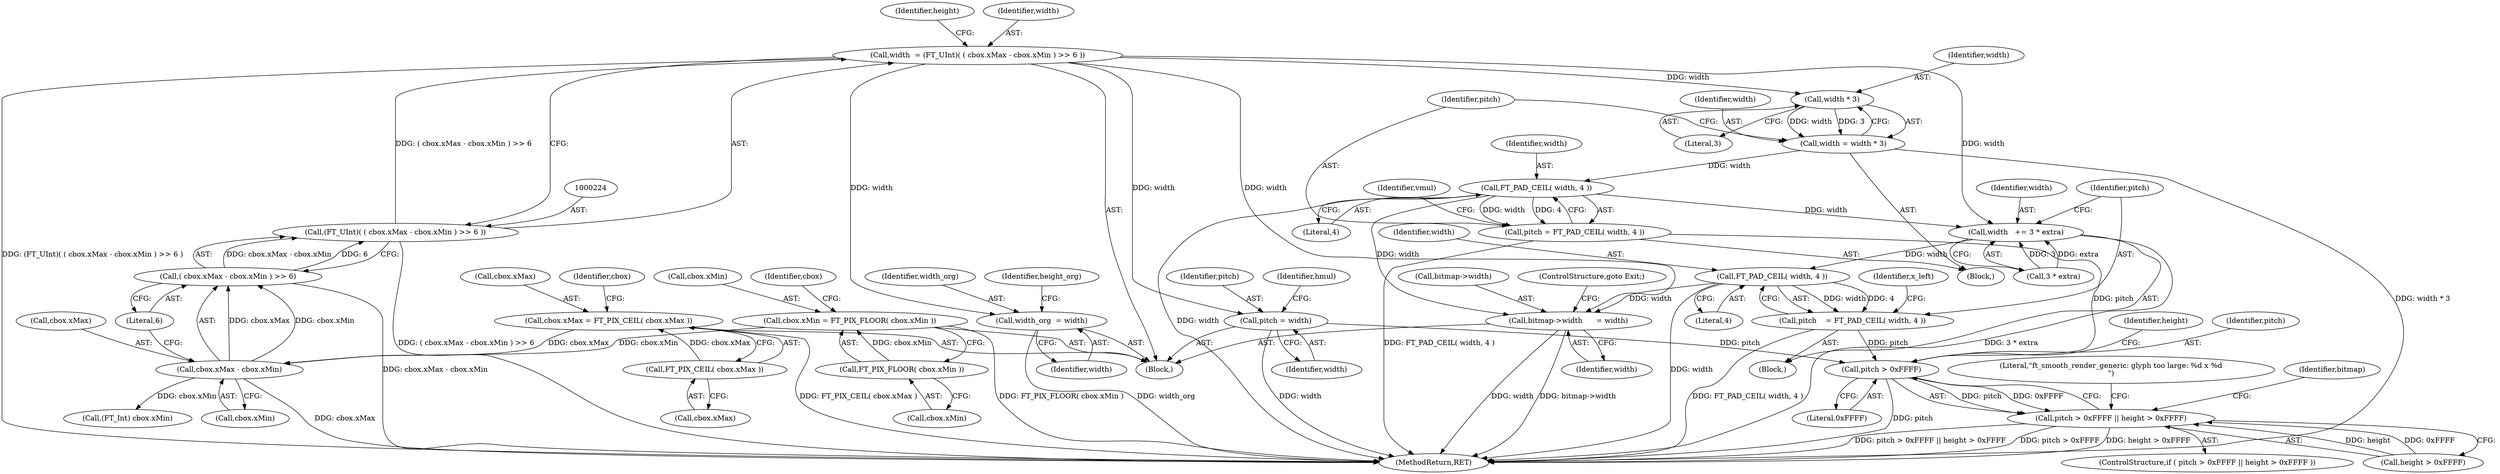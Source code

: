 digraph "0_savannah_79972af4f0485a11dcb19551356c45245749fc5b@integer" {
"1000221" [label="(Call,width  = (FT_UInt)( ( cbox.xMax - cbox.xMin ) >> 6 ))"];
"1000223" [label="(Call,(FT_UInt)( ( cbox.xMax - cbox.xMin ) >> 6 ))"];
"1000225" [label="(Call,( cbox.xMax - cbox.xMin ) >> 6)"];
"1000226" [label="(Call,cbox.xMax - cbox.xMin)"];
"1000205" [label="(Call,cbox.xMax = FT_PIX_CEIL( cbox.xMax ))"];
"1000209" [label="(Call,FT_PIX_CEIL( cbox.xMax ))"];
"1000189" [label="(Call,cbox.xMin = FT_PIX_FLOOR( cbox.xMin ))"];
"1000193" [label="(Call,FT_PIX_FLOOR( cbox.xMin ))"];
"1000260" [label="(Call,width_org  = width)"];
"1000286" [label="(Call,pitch = width)"];
"1000401" [label="(Call,pitch > 0xFFFF)"];
"1000400" [label="(Call,pitch > 0xFFFF || height > 0xFFFF)"];
"1000294" [label="(Call,width * 3)"];
"1000292" [label="(Call,width = width * 3)"];
"1000299" [label="(Call,FT_PAD_CEIL( width, 4 ))"];
"1000297" [label="(Call,pitch = FT_PAD_CEIL( width, 4 ))"];
"1000364" [label="(Call,width   += 3 * extra)"];
"1000371" [label="(Call,FT_PAD_CEIL( width, 4 ))"];
"1000369" [label="(Call,pitch    = FT_PAD_CEIL( width, 4 ))"];
"1000426" [label="(Call,bitmap->width      = width)"];
"1000205" [label="(Call,cbox.xMax = FT_PIX_CEIL( cbox.xMax ))"];
"1000371" [label="(Call,FT_PAD_CEIL( width, 4 ))"];
"1000189" [label="(Call,cbox.xMin = FT_PIX_FLOOR( cbox.xMin ))"];
"1000260" [label="(Call,width_org  = width)"];
"1000287" [label="(Identifier,pitch)"];
"1000399" [label="(ControlStructure,if ( pitch > 0xFFFF || height > 0xFFFF ))"];
"1000300" [label="(Identifier,width)"];
"1000372" [label="(Identifier,width)"];
"1000227" [label="(Call,cbox.xMax)"];
"1000190" [label="(Call,cbox.xMin)"];
"1000609" [label="(MethodReturn,RET)"];
"1000309" [label="(Call,(FT_Int) cbox.xMin)"];
"1000369" [label="(Call,pitch    = FT_PAD_CEIL( width, 4 ))"];
"1000261" [label="(Identifier,width_org)"];
"1000193" [label="(Call,FT_PIX_FLOOR( cbox.xMin ))"];
"1000401" [label="(Call,pitch > 0xFFFF)"];
"1000119" [label="(Block,)"];
"1000365" [label="(Identifier,width)"];
"1000402" [label="(Identifier,pitch)"];
"1000426" [label="(Call,bitmap->width      = width)"];
"1000296" [label="(Literal,3)"];
"1000294" [label="(Call,width * 3)"];
"1000373" [label="(Literal,4)"];
"1000293" [label="(Identifier,width)"];
"1000301" [label="(Literal,4)"];
"1000364" [label="(Call,width   += 3 * extra)"];
"1000226" [label="(Call,cbox.xMax - cbox.xMin)"];
"1000298" [label="(Identifier,pitch)"];
"1000233" [label="(Literal,6)"];
"1000206" [label="(Call,cbox.xMax)"];
"1000225" [label="(Call,( cbox.xMax - cbox.xMin ) >> 6)"];
"1000366" [label="(Call,3 * extra)"];
"1000427" [label="(Call,bitmap->width)"];
"1000209" [label="(Call,FT_PIX_CEIL( cbox.xMax ))"];
"1000235" [label="(Identifier,height)"];
"1000262" [label="(Identifier,width)"];
"1000299" [label="(Call,FT_PAD_CEIL( width, 4 ))"];
"1000405" [label="(Identifier,height)"];
"1000404" [label="(Call,height > 0xFFFF)"];
"1000410" [label="(Literal,\"ft_smooth_render_generic: glyph too large: %d x %d\n\")"];
"1000288" [label="(Identifier,width)"];
"1000295" [label="(Identifier,width)"];
"1000290" [label="(Identifier,hmul)"];
"1000264" [label="(Identifier,height_org)"];
"1000356" [label="(Block,)"];
"1000222" [label="(Identifier,width)"];
"1000221" [label="(Call,width  = (FT_UInt)( ( cbox.xMax - cbox.xMin ) >> 6 ))"];
"1000215" [label="(Identifier,cbox)"];
"1000292" [label="(Call,width = width * 3)"];
"1000199" [label="(Identifier,cbox)"];
"1000291" [label="(Block,)"];
"1000370" [label="(Identifier,pitch)"];
"1000286" [label="(Call,pitch = width)"];
"1000230" [label="(Call,cbox.xMin)"];
"1000194" [label="(Call,cbox.xMin)"];
"1000303" [label="(Identifier,vmul)"];
"1000431" [label="(ControlStructure,goto Exit;)"];
"1000375" [label="(Identifier,x_left)"];
"1000400" [label="(Call,pitch > 0xFFFF || height > 0xFFFF)"];
"1000223" [label="(Call,(FT_UInt)( ( cbox.xMax - cbox.xMin ) >> 6 ))"];
"1000210" [label="(Call,cbox.xMax)"];
"1000297" [label="(Call,pitch = FT_PAD_CEIL( width, 4 ))"];
"1000430" [label="(Identifier,width)"];
"1000418" [label="(Identifier,bitmap)"];
"1000403" [label="(Literal,0xFFFF)"];
"1000221" -> "1000119"  [label="AST: "];
"1000221" -> "1000223"  [label="CFG: "];
"1000222" -> "1000221"  [label="AST: "];
"1000223" -> "1000221"  [label="AST: "];
"1000235" -> "1000221"  [label="CFG: "];
"1000221" -> "1000609"  [label="DDG: (FT_UInt)( ( cbox.xMax - cbox.xMin ) >> 6 )"];
"1000223" -> "1000221"  [label="DDG: ( cbox.xMax - cbox.xMin ) >> 6"];
"1000221" -> "1000260"  [label="DDG: width"];
"1000221" -> "1000286"  [label="DDG: width"];
"1000221" -> "1000294"  [label="DDG: width"];
"1000221" -> "1000364"  [label="DDG: width"];
"1000221" -> "1000426"  [label="DDG: width"];
"1000223" -> "1000225"  [label="CFG: "];
"1000224" -> "1000223"  [label="AST: "];
"1000225" -> "1000223"  [label="AST: "];
"1000223" -> "1000609"  [label="DDG: ( cbox.xMax - cbox.xMin ) >> 6"];
"1000225" -> "1000223"  [label="DDG: cbox.xMax - cbox.xMin"];
"1000225" -> "1000223"  [label="DDG: 6"];
"1000225" -> "1000233"  [label="CFG: "];
"1000226" -> "1000225"  [label="AST: "];
"1000233" -> "1000225"  [label="AST: "];
"1000225" -> "1000609"  [label="DDG: cbox.xMax - cbox.xMin"];
"1000226" -> "1000225"  [label="DDG: cbox.xMax"];
"1000226" -> "1000225"  [label="DDG: cbox.xMin"];
"1000226" -> "1000230"  [label="CFG: "];
"1000227" -> "1000226"  [label="AST: "];
"1000230" -> "1000226"  [label="AST: "];
"1000233" -> "1000226"  [label="CFG: "];
"1000226" -> "1000609"  [label="DDG: cbox.xMax"];
"1000205" -> "1000226"  [label="DDG: cbox.xMax"];
"1000189" -> "1000226"  [label="DDG: cbox.xMin"];
"1000226" -> "1000309"  [label="DDG: cbox.xMin"];
"1000205" -> "1000119"  [label="AST: "];
"1000205" -> "1000209"  [label="CFG: "];
"1000206" -> "1000205"  [label="AST: "];
"1000209" -> "1000205"  [label="AST: "];
"1000215" -> "1000205"  [label="CFG: "];
"1000205" -> "1000609"  [label="DDG: FT_PIX_CEIL( cbox.xMax )"];
"1000209" -> "1000205"  [label="DDG: cbox.xMax"];
"1000209" -> "1000210"  [label="CFG: "];
"1000210" -> "1000209"  [label="AST: "];
"1000189" -> "1000119"  [label="AST: "];
"1000189" -> "1000193"  [label="CFG: "];
"1000190" -> "1000189"  [label="AST: "];
"1000193" -> "1000189"  [label="AST: "];
"1000199" -> "1000189"  [label="CFG: "];
"1000189" -> "1000609"  [label="DDG: FT_PIX_FLOOR( cbox.xMin )"];
"1000193" -> "1000189"  [label="DDG: cbox.xMin"];
"1000193" -> "1000194"  [label="CFG: "];
"1000194" -> "1000193"  [label="AST: "];
"1000260" -> "1000119"  [label="AST: "];
"1000260" -> "1000262"  [label="CFG: "];
"1000261" -> "1000260"  [label="AST: "];
"1000262" -> "1000260"  [label="AST: "];
"1000264" -> "1000260"  [label="CFG: "];
"1000260" -> "1000609"  [label="DDG: width_org"];
"1000286" -> "1000119"  [label="AST: "];
"1000286" -> "1000288"  [label="CFG: "];
"1000287" -> "1000286"  [label="AST: "];
"1000288" -> "1000286"  [label="AST: "];
"1000290" -> "1000286"  [label="CFG: "];
"1000286" -> "1000609"  [label="DDG: width"];
"1000286" -> "1000401"  [label="DDG: pitch"];
"1000401" -> "1000400"  [label="AST: "];
"1000401" -> "1000403"  [label="CFG: "];
"1000402" -> "1000401"  [label="AST: "];
"1000403" -> "1000401"  [label="AST: "];
"1000405" -> "1000401"  [label="CFG: "];
"1000400" -> "1000401"  [label="CFG: "];
"1000401" -> "1000609"  [label="DDG: pitch"];
"1000401" -> "1000400"  [label="DDG: pitch"];
"1000401" -> "1000400"  [label="DDG: 0xFFFF"];
"1000297" -> "1000401"  [label="DDG: pitch"];
"1000369" -> "1000401"  [label="DDG: pitch"];
"1000400" -> "1000399"  [label="AST: "];
"1000400" -> "1000404"  [label="CFG: "];
"1000404" -> "1000400"  [label="AST: "];
"1000410" -> "1000400"  [label="CFG: "];
"1000418" -> "1000400"  [label="CFG: "];
"1000400" -> "1000609"  [label="DDG: pitch > 0xFFFF"];
"1000400" -> "1000609"  [label="DDG: height > 0xFFFF"];
"1000400" -> "1000609"  [label="DDG: pitch > 0xFFFF || height > 0xFFFF"];
"1000404" -> "1000400"  [label="DDG: height"];
"1000404" -> "1000400"  [label="DDG: 0xFFFF"];
"1000294" -> "1000292"  [label="AST: "];
"1000294" -> "1000296"  [label="CFG: "];
"1000295" -> "1000294"  [label="AST: "];
"1000296" -> "1000294"  [label="AST: "];
"1000292" -> "1000294"  [label="CFG: "];
"1000294" -> "1000292"  [label="DDG: width"];
"1000294" -> "1000292"  [label="DDG: 3"];
"1000292" -> "1000291"  [label="AST: "];
"1000293" -> "1000292"  [label="AST: "];
"1000298" -> "1000292"  [label="CFG: "];
"1000292" -> "1000609"  [label="DDG: width * 3"];
"1000292" -> "1000299"  [label="DDG: width"];
"1000299" -> "1000297"  [label="AST: "];
"1000299" -> "1000301"  [label="CFG: "];
"1000300" -> "1000299"  [label="AST: "];
"1000301" -> "1000299"  [label="AST: "];
"1000297" -> "1000299"  [label="CFG: "];
"1000299" -> "1000609"  [label="DDG: width"];
"1000299" -> "1000297"  [label="DDG: width"];
"1000299" -> "1000297"  [label="DDG: 4"];
"1000299" -> "1000364"  [label="DDG: width"];
"1000299" -> "1000426"  [label="DDG: width"];
"1000297" -> "1000291"  [label="AST: "];
"1000298" -> "1000297"  [label="AST: "];
"1000303" -> "1000297"  [label="CFG: "];
"1000297" -> "1000609"  [label="DDG: FT_PAD_CEIL( width, 4 )"];
"1000364" -> "1000356"  [label="AST: "];
"1000364" -> "1000366"  [label="CFG: "];
"1000365" -> "1000364"  [label="AST: "];
"1000366" -> "1000364"  [label="AST: "];
"1000370" -> "1000364"  [label="CFG: "];
"1000364" -> "1000609"  [label="DDG: 3 * extra"];
"1000366" -> "1000364"  [label="DDG: 3"];
"1000366" -> "1000364"  [label="DDG: extra"];
"1000364" -> "1000371"  [label="DDG: width"];
"1000371" -> "1000369"  [label="AST: "];
"1000371" -> "1000373"  [label="CFG: "];
"1000372" -> "1000371"  [label="AST: "];
"1000373" -> "1000371"  [label="AST: "];
"1000369" -> "1000371"  [label="CFG: "];
"1000371" -> "1000609"  [label="DDG: width"];
"1000371" -> "1000369"  [label="DDG: width"];
"1000371" -> "1000369"  [label="DDG: 4"];
"1000371" -> "1000426"  [label="DDG: width"];
"1000369" -> "1000356"  [label="AST: "];
"1000370" -> "1000369"  [label="AST: "];
"1000375" -> "1000369"  [label="CFG: "];
"1000369" -> "1000609"  [label="DDG: FT_PAD_CEIL( width, 4 )"];
"1000426" -> "1000119"  [label="AST: "];
"1000426" -> "1000430"  [label="CFG: "];
"1000427" -> "1000426"  [label="AST: "];
"1000430" -> "1000426"  [label="AST: "];
"1000431" -> "1000426"  [label="CFG: "];
"1000426" -> "1000609"  [label="DDG: bitmap->width"];
"1000426" -> "1000609"  [label="DDG: width"];
}
